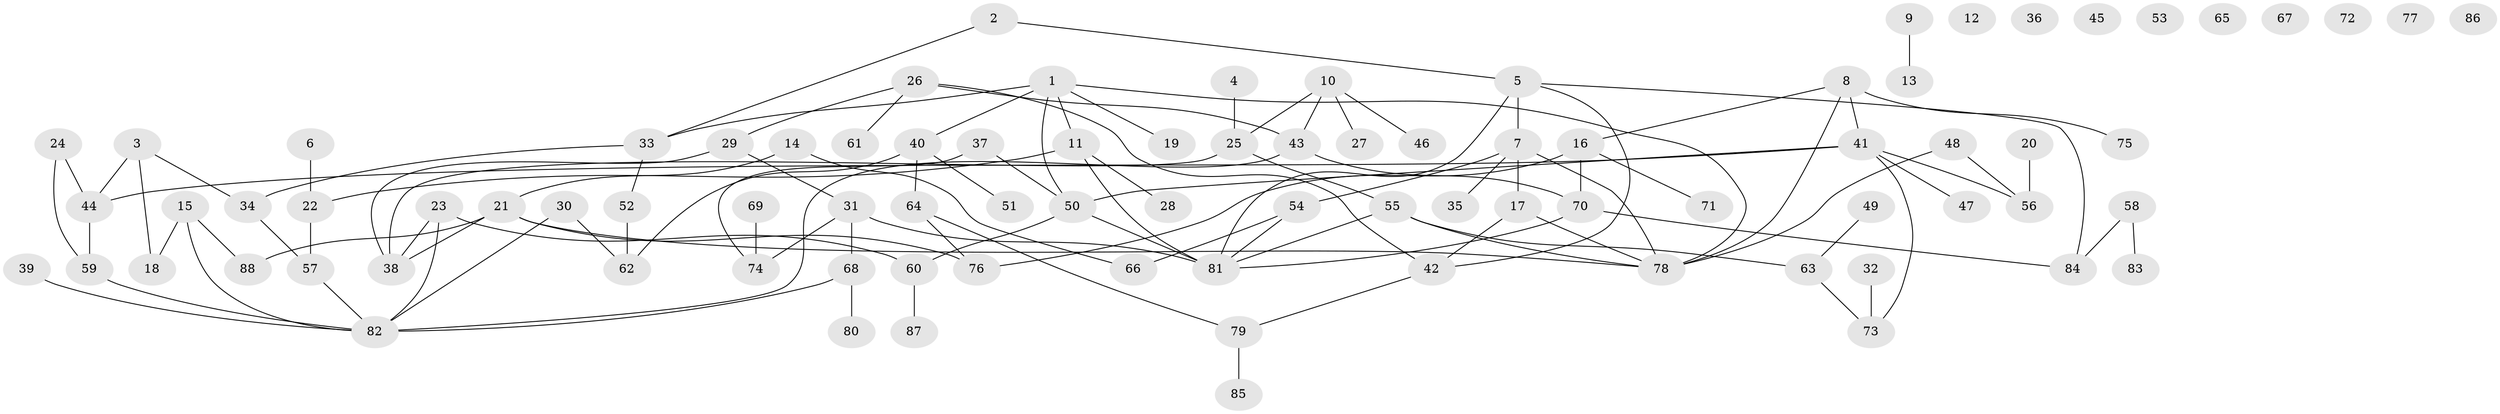 // coarse degree distribution, {5: 0.15384615384615385, 9: 0.038461538461538464, 4: 0.11538461538461539, 7: 0.11538461538461539, 2: 0.3076923076923077, 8: 0.038461538461538464, 3: 0.15384615384615385, 1: 0.07692307692307693}
// Generated by graph-tools (version 1.1) at 2025/48/03/04/25 22:48:02]
// undirected, 88 vertices, 111 edges
graph export_dot {
  node [color=gray90,style=filled];
  1;
  2;
  3;
  4;
  5;
  6;
  7;
  8;
  9;
  10;
  11;
  12;
  13;
  14;
  15;
  16;
  17;
  18;
  19;
  20;
  21;
  22;
  23;
  24;
  25;
  26;
  27;
  28;
  29;
  30;
  31;
  32;
  33;
  34;
  35;
  36;
  37;
  38;
  39;
  40;
  41;
  42;
  43;
  44;
  45;
  46;
  47;
  48;
  49;
  50;
  51;
  52;
  53;
  54;
  55;
  56;
  57;
  58;
  59;
  60;
  61;
  62;
  63;
  64;
  65;
  66;
  67;
  68;
  69;
  70;
  71;
  72;
  73;
  74;
  75;
  76;
  77;
  78;
  79;
  80;
  81;
  82;
  83;
  84;
  85;
  86;
  87;
  88;
  1 -- 11;
  1 -- 19;
  1 -- 33;
  1 -- 40;
  1 -- 50;
  1 -- 78;
  2 -- 5;
  2 -- 33;
  3 -- 18;
  3 -- 34;
  3 -- 44;
  4 -- 25;
  5 -- 7;
  5 -- 42;
  5 -- 81;
  5 -- 84;
  6 -- 22;
  7 -- 17;
  7 -- 35;
  7 -- 54;
  7 -- 78;
  8 -- 16;
  8 -- 41;
  8 -- 75;
  8 -- 78;
  9 -- 13;
  10 -- 25;
  10 -- 27;
  10 -- 43;
  10 -- 46;
  11 -- 22;
  11 -- 28;
  11 -- 81;
  14 -- 21;
  14 -- 66;
  15 -- 18;
  15 -- 82;
  15 -- 88;
  16 -- 70;
  16 -- 71;
  16 -- 76;
  17 -- 42;
  17 -- 78;
  20 -- 56;
  21 -- 38;
  21 -- 76;
  21 -- 78;
  21 -- 88;
  22 -- 57;
  23 -- 38;
  23 -- 60;
  23 -- 82;
  24 -- 44;
  24 -- 59;
  25 -- 38;
  25 -- 55;
  26 -- 29;
  26 -- 42;
  26 -- 43;
  26 -- 61;
  29 -- 31;
  29 -- 38;
  30 -- 62;
  30 -- 82;
  31 -- 68;
  31 -- 74;
  31 -- 81;
  32 -- 73;
  33 -- 34;
  33 -- 52;
  34 -- 57;
  37 -- 50;
  37 -- 74;
  39 -- 82;
  40 -- 51;
  40 -- 62;
  40 -- 64;
  41 -- 44;
  41 -- 47;
  41 -- 50;
  41 -- 56;
  41 -- 73;
  42 -- 79;
  43 -- 70;
  43 -- 82;
  44 -- 59;
  48 -- 56;
  48 -- 78;
  49 -- 63;
  50 -- 60;
  50 -- 81;
  52 -- 62;
  54 -- 66;
  54 -- 81;
  55 -- 63;
  55 -- 78;
  55 -- 81;
  57 -- 82;
  58 -- 83;
  58 -- 84;
  59 -- 82;
  60 -- 87;
  63 -- 73;
  64 -- 76;
  64 -- 79;
  68 -- 80;
  68 -- 82;
  69 -- 74;
  70 -- 81;
  70 -- 84;
  79 -- 85;
}
